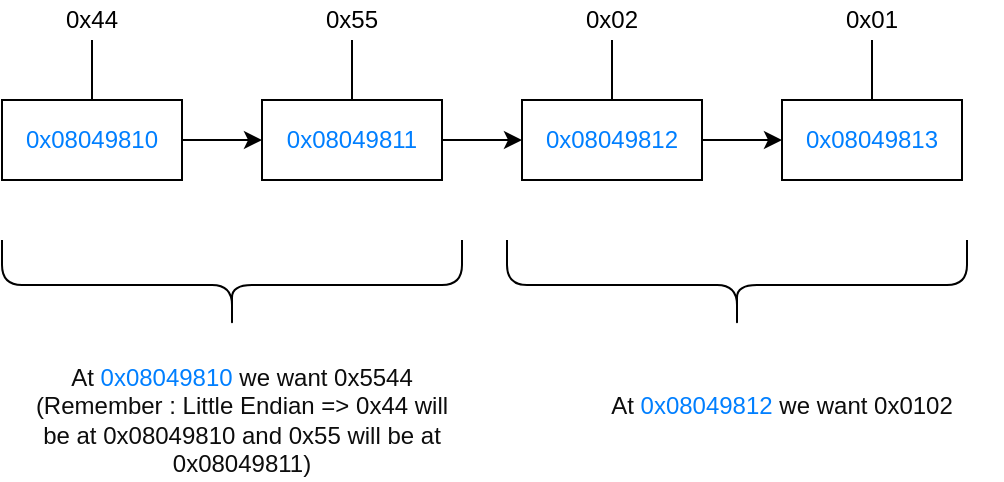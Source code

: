 <mxfile version="13.7.3" type="device"><diagram id="_oqFfNvTdeQJ6iDIT0gF" name="Page-1"><mxGraphModel dx="946" dy="680" grid="1" gridSize="10" guides="1" tooltips="1" connect="1" arrows="1" fold="1" page="1" pageScale="1" pageWidth="827" pageHeight="1169" background="#FFFFFF" math="0" shadow="0"><root><mxCell id="0"/><mxCell id="1" parent="0"/><mxCell id="5DgyYC4VfQLMQv5HKGqF-5" style="edgeStyle=orthogonalEdgeStyle;rounded=0;orthogonalLoop=1;jettySize=auto;html=1;exitX=1;exitY=0.5;exitDx=0;exitDy=0;entryX=0;entryY=0.5;entryDx=0;entryDy=0;fontColor=#007FFF;" edge="1" parent="1" source="5DgyYC4VfQLMQv5HKGqF-1" target="5DgyYC4VfQLMQv5HKGqF-2"><mxGeometry relative="1" as="geometry"/></mxCell><mxCell id="5DgyYC4VfQLMQv5HKGqF-1" value="0x08049810" style="rounded=0;whiteSpace=wrap;html=1;fontColor=#007FFF;" vertex="1" parent="1"><mxGeometry x="90" y="250" width="90" height="40" as="geometry"/></mxCell><mxCell id="5DgyYC4VfQLMQv5HKGqF-6" style="edgeStyle=orthogonalEdgeStyle;rounded=0;orthogonalLoop=1;jettySize=auto;html=1;exitX=1;exitY=0.5;exitDx=0;exitDy=0;entryX=0;entryY=0.5;entryDx=0;entryDy=0;fontColor=#007FFF;" edge="1" parent="1" source="5DgyYC4VfQLMQv5HKGqF-2" target="5DgyYC4VfQLMQv5HKGqF-3"><mxGeometry relative="1" as="geometry"/></mxCell><mxCell id="5DgyYC4VfQLMQv5HKGqF-2" value="&lt;span&gt;0x08049811&lt;/span&gt;" style="rounded=0;whiteSpace=wrap;html=1;fontColor=#007FFF;" vertex="1" parent="1"><mxGeometry x="220" y="250" width="90" height="40" as="geometry"/></mxCell><mxCell id="5DgyYC4VfQLMQv5HKGqF-7" style="edgeStyle=orthogonalEdgeStyle;rounded=0;orthogonalLoop=1;jettySize=auto;html=1;exitX=1;exitY=0.5;exitDx=0;exitDy=0;entryX=0;entryY=0.5;entryDx=0;entryDy=0;fontColor=#007FFF;" edge="1" parent="1" source="5DgyYC4VfQLMQv5HKGqF-3" target="5DgyYC4VfQLMQv5HKGqF-4"><mxGeometry relative="1" as="geometry"/></mxCell><mxCell id="5DgyYC4VfQLMQv5HKGqF-3" value="&lt;span&gt;0x08049812&lt;/span&gt;" style="rounded=0;whiteSpace=wrap;html=1;fontColor=#007FFF;" vertex="1" parent="1"><mxGeometry x="350" y="250" width="90" height="40" as="geometry"/></mxCell><mxCell id="5DgyYC4VfQLMQv5HKGqF-4" value="&lt;span&gt;0x08049813&lt;/span&gt;" style="rounded=0;whiteSpace=wrap;html=1;fontColor=#007FFF;" vertex="1" parent="1"><mxGeometry x="480" y="250" width="90" height="40" as="geometry"/></mxCell><mxCell id="5DgyYC4VfQLMQv5HKGqF-12" style="edgeStyle=orthogonalEdgeStyle;rounded=0;orthogonalLoop=1;jettySize=auto;html=1;fontColor=#007FFF;endArrow=none;endFill=0;" edge="1" parent="1" source="5DgyYC4VfQLMQv5HKGqF-8" target="5DgyYC4VfQLMQv5HKGqF-1"><mxGeometry relative="1" as="geometry"/></mxCell><mxCell id="5DgyYC4VfQLMQv5HKGqF-8" value="0x44" style="text;html=1;strokeColor=none;fillColor=none;align=center;verticalAlign=middle;whiteSpace=wrap;rounded=0;" vertex="1" parent="1"><mxGeometry x="115" y="200" width="40" height="20" as="geometry"/></mxCell><mxCell id="5DgyYC4VfQLMQv5HKGqF-9" value="0x55" style="text;html=1;strokeColor=none;fillColor=none;align=center;verticalAlign=middle;whiteSpace=wrap;rounded=0;" vertex="1" parent="1"><mxGeometry x="245" y="200" width="40" height="20" as="geometry"/></mxCell><mxCell id="5DgyYC4VfQLMQv5HKGqF-10" value="0x02" style="text;html=1;strokeColor=none;fillColor=none;align=center;verticalAlign=middle;whiteSpace=wrap;rounded=0;" vertex="1" parent="1"><mxGeometry x="375" y="200" width="40" height="20" as="geometry"/></mxCell><mxCell id="5DgyYC4VfQLMQv5HKGqF-11" value="0x01" style="text;html=1;strokeColor=none;fillColor=none;align=center;verticalAlign=middle;whiteSpace=wrap;rounded=0;" vertex="1" parent="1"><mxGeometry x="505" y="200" width="40" height="20" as="geometry"/></mxCell><mxCell id="5DgyYC4VfQLMQv5HKGqF-13" value="" style="endArrow=none;html=1;fontColor=#007FFF;exitX=0.5;exitY=0;exitDx=0;exitDy=0;entryX=0.5;entryY=1;entryDx=0;entryDy=0;" edge="1" parent="1" source="5DgyYC4VfQLMQv5HKGqF-2" target="5DgyYC4VfQLMQv5HKGqF-9"><mxGeometry width="50" height="50" relative="1" as="geometry"><mxPoint x="220" y="270" as="sourcePoint"/><mxPoint x="270" y="220" as="targetPoint"/></mxGeometry></mxCell><mxCell id="5DgyYC4VfQLMQv5HKGqF-15" value="" style="endArrow=none;html=1;fontColor=#007FFF;entryX=0.5;entryY=1;entryDx=0;entryDy=0;" edge="1" parent="1" target="5DgyYC4VfQLMQv5HKGqF-9"><mxGeometry width="50" height="50" relative="1" as="geometry"><mxPoint x="265" y="250" as="sourcePoint"/><mxPoint x="265" y="220" as="targetPoint"/></mxGeometry></mxCell><mxCell id="5DgyYC4VfQLMQv5HKGqF-19" value="" style="endArrow=none;html=1;fontColor=#007FFF;exitX=0.5;exitY=0;exitDx=0;exitDy=0;entryX=0.5;entryY=1;entryDx=0;entryDy=0;" edge="1" parent="1" source="5DgyYC4VfQLMQv5HKGqF-3" target="5DgyYC4VfQLMQv5HKGqF-10"><mxGeometry width="50" height="50" relative="1" as="geometry"><mxPoint x="350" y="270" as="sourcePoint"/><mxPoint x="400" y="220" as="targetPoint"/></mxGeometry></mxCell><mxCell id="5DgyYC4VfQLMQv5HKGqF-20" value="" style="endArrow=none;html=1;fontColor=#007FFF;exitX=0.5;exitY=0;exitDx=0;exitDy=0;entryX=0.5;entryY=1;entryDx=0;entryDy=0;" edge="1" parent="1" source="5DgyYC4VfQLMQv5HKGqF-4" target="5DgyYC4VfQLMQv5HKGqF-11"><mxGeometry width="50" height="50" relative="1" as="geometry"><mxPoint x="470" y="270" as="sourcePoint"/><mxPoint x="520" y="220" as="targetPoint"/></mxGeometry></mxCell><mxCell id="5DgyYC4VfQLMQv5HKGqF-22" value="" style="shape=curlyBracket;whiteSpace=wrap;html=1;rounded=1;fontColor=#007FFF;rotation=-90;" vertex="1" parent="1"><mxGeometry x="182.5" y="227.5" width="45" height="230" as="geometry"/></mxCell><mxCell id="5DgyYC4VfQLMQv5HKGqF-23" value="" style="shape=curlyBracket;whiteSpace=wrap;html=1;rounded=1;fontColor=#007FFF;rotation=-90;" vertex="1" parent="1"><mxGeometry x="435" y="227.5" width="45" height="230" as="geometry"/></mxCell><mxCell id="5DgyYC4VfQLMQv5HKGqF-24" value="&lt;font color=&quot;#0d0d0d&quot;&gt;At &lt;/font&gt;0x08049810&lt;font color=&quot;#0d0d0d&quot;&gt; we want 0x5544&lt;br&gt;(Remember : Little Endian =&amp;gt; 0x44 will be at 0x08049810 and 0x55 will be at 0x08049811)&lt;br&gt;&lt;/font&gt;" style="text;html=1;strokeColor=none;fillColor=none;align=center;verticalAlign=middle;whiteSpace=wrap;rounded=0;fontColor=#007FFF;" vertex="1" parent="1"><mxGeometry x="100" y="380" width="220" height="60" as="geometry"/></mxCell><mxCell id="5DgyYC4VfQLMQv5HKGqF-25" value="&lt;font color=&quot;#0d0d0d&quot;&gt;At &lt;/font&gt;0x08049812&lt;font color=&quot;#0d0d0d&quot;&gt;&amp;nbsp;we want 0x0102&lt;br&gt;&lt;br&gt;&lt;/font&gt;" style="text;html=1;strokeColor=none;fillColor=none;align=center;verticalAlign=middle;whiteSpace=wrap;rounded=0;fontColor=#007FFF;" vertex="1" parent="1"><mxGeometry x="370" y="380" width="220" height="60" as="geometry"/></mxCell></root></mxGraphModel></diagram></mxfile>